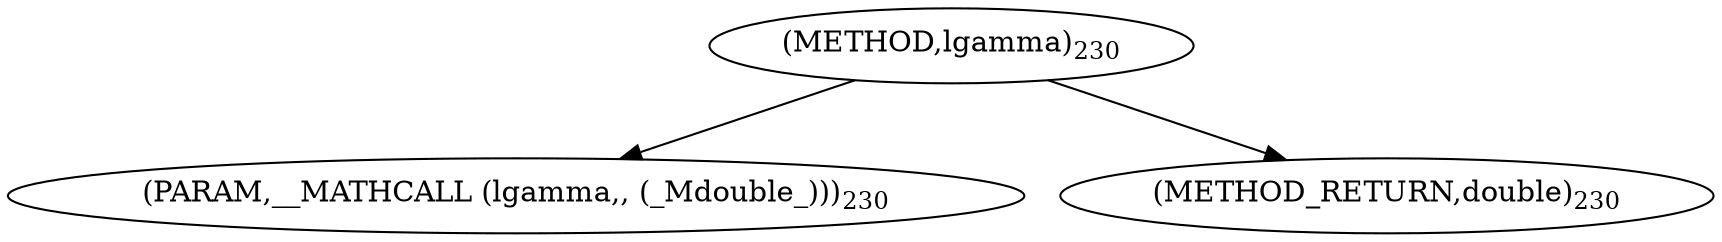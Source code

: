 digraph "lgamma" {  
"20595" [label = <(METHOD,lgamma)<SUB>230</SUB>> ]
"20596" [label = <(PARAM,__MATHCALL (lgamma,, (_Mdouble_)))<SUB>230</SUB>> ]
"20597" [label = <(METHOD_RETURN,double)<SUB>230</SUB>> ]
  "20595" -> "20596" 
  "20595" -> "20597" 
}
